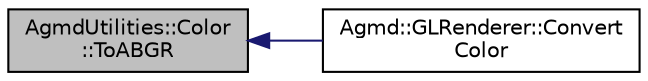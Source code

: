 digraph "AgmdUtilities::Color::ToABGR"
{
  edge [fontname="Helvetica",fontsize="10",labelfontname="Helvetica",labelfontsize="10"];
  node [fontname="Helvetica",fontsize="10",shape=record];
  rankdir="LR";
  Node1 [label="AgmdUtilities::Color\l::ToABGR",height=0.2,width=0.4,color="black", fillcolor="grey75", style="filled" fontcolor="black"];
  Node1 -> Node2 [dir="back",color="midnightblue",fontsize="10",style="solid",fontname="Helvetica"];
  Node2 [label="Agmd::GLRenderer::Convert\lColor",height=0.2,width=0.4,color="black", fillcolor="white", style="filled",URL="$class_agmd_1_1_g_l_renderer.html#a905780a9b84e3578dbec3bdaac13493b"];
}
